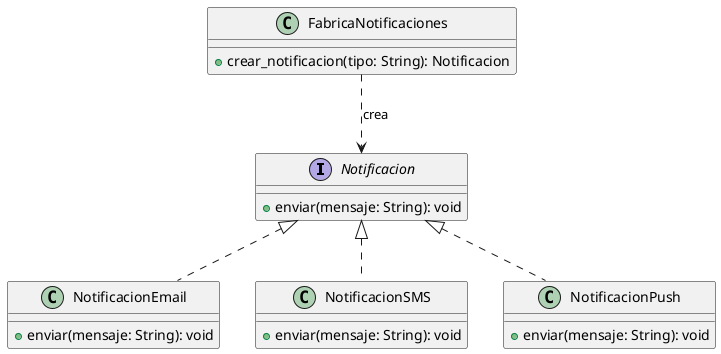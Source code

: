 @startuml Sist_Notificaciones
interface Notificacion {
    +enviar(mensaje: String): void
}

class NotificacionEmail {
    +enviar(mensaje: String): void
}

class NotificacionSMS {
    +enviar(mensaje: String): void
}

class NotificacionPush {
    +enviar(mensaje: String): void
}

class FabricaNotificaciones {
    +crear_notificacion(tipo: String): Notificacion
}

Notificacion <|.. NotificacionEmail
Notificacion <|.. NotificacionSMS
Notificacion <|.. NotificacionPush

FabricaNotificaciones ..> Notificacion : crea

@enduml